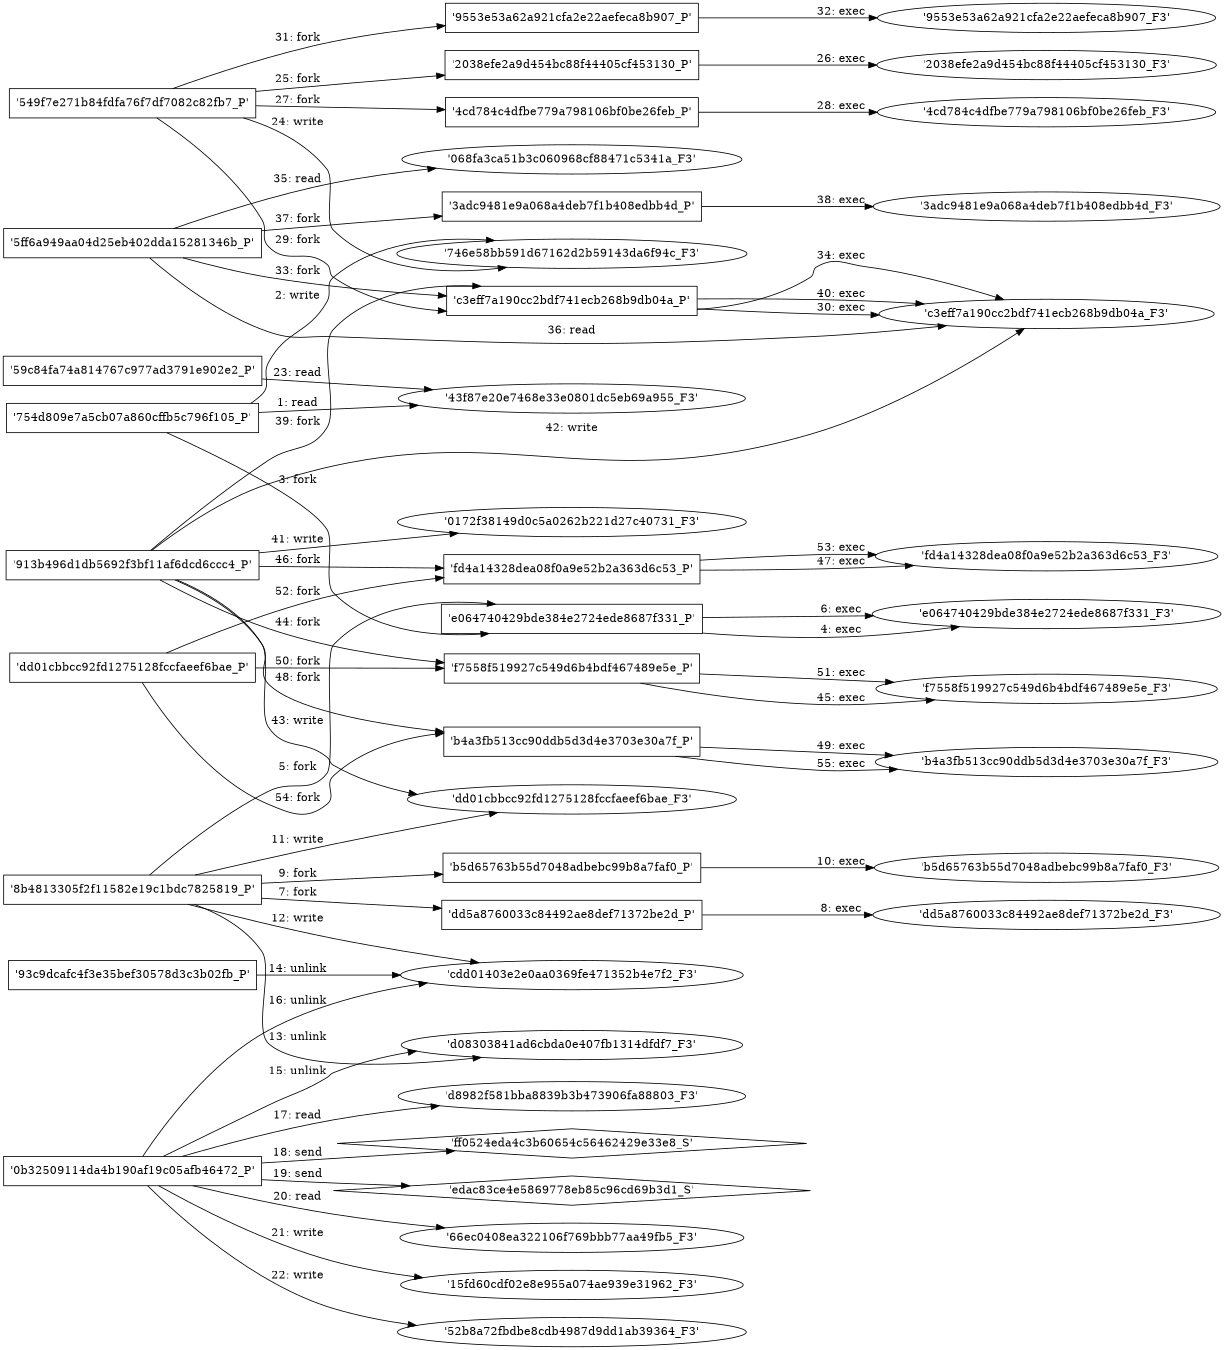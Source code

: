 digraph "D:\Learning\Paper\apt\基于CTI的攻击预警\Dataset\攻击图\ASGfromALLCTI\My Little FormBook.dot" {
rankdir="LR"
size="9"
fixedsize="false"
splines="true"
nodesep=0.3
ranksep=0
fontsize=10
overlap="scalexy"
engine= "neato"
	"'43f87e20e7468e33e0801dc5eb69a955_F3'" [node_type=file shape=ellipse]
	"'754d809e7a5cb07a860cffb5c796f105_P'" [node_type=Process shape=box]
	"'754d809e7a5cb07a860cffb5c796f105_P'" -> "'43f87e20e7468e33e0801dc5eb69a955_F3'" [label="1: read"]
	"'746e58bb591d67162d2b59143da6f94c_F3'" [node_type=file shape=ellipse]
	"'754d809e7a5cb07a860cffb5c796f105_P'" [node_type=Process shape=box]
	"'754d809e7a5cb07a860cffb5c796f105_P'" -> "'746e58bb591d67162d2b59143da6f94c_F3'" [label="2: write"]
	"'754d809e7a5cb07a860cffb5c796f105_P'" [node_type=Process shape=box]
	"'e064740429bde384e2724ede8687f331_P'" [node_type=Process shape=box]
	"'754d809e7a5cb07a860cffb5c796f105_P'" -> "'e064740429bde384e2724ede8687f331_P'" [label="3: fork"]
	"'e064740429bde384e2724ede8687f331_P'" [node_type=Process shape=box]
	"'e064740429bde384e2724ede8687f331_F3'" [node_type=File shape=ellipse]
	"'e064740429bde384e2724ede8687f331_P'" -> "'e064740429bde384e2724ede8687f331_F3'" [label="4: exec"]
	"'8b4813305f2f11582e19c1bdc7825819_P'" [node_type=Process shape=box]
	"'e064740429bde384e2724ede8687f331_P'" [node_type=Process shape=box]
	"'8b4813305f2f11582e19c1bdc7825819_P'" -> "'e064740429bde384e2724ede8687f331_P'" [label="5: fork"]
	"'e064740429bde384e2724ede8687f331_P'" [node_type=Process shape=box]
	"'e064740429bde384e2724ede8687f331_F3'" [node_type=File shape=ellipse]
	"'e064740429bde384e2724ede8687f331_P'" -> "'e064740429bde384e2724ede8687f331_F3'" [label="6: exec"]
	"'8b4813305f2f11582e19c1bdc7825819_P'" [node_type=Process shape=box]
	"'dd5a8760033c84492ae8def71372be2d_P'" [node_type=Process shape=box]
	"'8b4813305f2f11582e19c1bdc7825819_P'" -> "'dd5a8760033c84492ae8def71372be2d_P'" [label="7: fork"]
	"'dd5a8760033c84492ae8def71372be2d_P'" [node_type=Process shape=box]
	"'dd5a8760033c84492ae8def71372be2d_F3'" [node_type=File shape=ellipse]
	"'dd5a8760033c84492ae8def71372be2d_P'" -> "'dd5a8760033c84492ae8def71372be2d_F3'" [label="8: exec"]
	"'8b4813305f2f11582e19c1bdc7825819_P'" [node_type=Process shape=box]
	"'b5d65763b55d7048adbebc99b8a7faf0_P'" [node_type=Process shape=box]
	"'8b4813305f2f11582e19c1bdc7825819_P'" -> "'b5d65763b55d7048adbebc99b8a7faf0_P'" [label="9: fork"]
	"'b5d65763b55d7048adbebc99b8a7faf0_P'" [node_type=Process shape=box]
	"'b5d65763b55d7048adbebc99b8a7faf0_F3'" [node_type=File shape=ellipse]
	"'b5d65763b55d7048adbebc99b8a7faf0_P'" -> "'b5d65763b55d7048adbebc99b8a7faf0_F3'" [label="10: exec"]
	"'dd01cbbcc92fd1275128fccfaeef6bae_F3'" [node_type=file shape=ellipse]
	"'8b4813305f2f11582e19c1bdc7825819_P'" [node_type=Process shape=box]
	"'8b4813305f2f11582e19c1bdc7825819_P'" -> "'dd01cbbcc92fd1275128fccfaeef6bae_F3'" [label="11: write"]
	"'cdd01403e2e0aa0369fe471352b4e7f2_F3'" [node_type=file shape=ellipse]
	"'8b4813305f2f11582e19c1bdc7825819_P'" [node_type=Process shape=box]
	"'8b4813305f2f11582e19c1bdc7825819_P'" -> "'cdd01403e2e0aa0369fe471352b4e7f2_F3'" [label="12: write"]
	"'d08303841ad6cbda0e407fb1314dfdf7_F3'" [node_type=file shape=ellipse]
	"'8b4813305f2f11582e19c1bdc7825819_P'" [node_type=Process shape=box]
	"'8b4813305f2f11582e19c1bdc7825819_P'" -> "'d08303841ad6cbda0e407fb1314dfdf7_F3'" [label="13: unlink"]
	"'cdd01403e2e0aa0369fe471352b4e7f2_F3'" [node_type=file shape=ellipse]
	"'93c9dcafc4f3e35bef30578d3c3b02fb_P'" [node_type=Process shape=box]
	"'93c9dcafc4f3e35bef30578d3c3b02fb_P'" -> "'cdd01403e2e0aa0369fe471352b4e7f2_F3'" [label="14: unlink"]
	"'d08303841ad6cbda0e407fb1314dfdf7_F3'" [node_type=file shape=ellipse]
	"'0b32509114da4b190af19c05afb46472_P'" [node_type=Process shape=box]
	"'0b32509114da4b190af19c05afb46472_P'" -> "'d08303841ad6cbda0e407fb1314dfdf7_F3'" [label="15: unlink"]
	"'cdd01403e2e0aa0369fe471352b4e7f2_F3'" [node_type=file shape=ellipse]
	"'0b32509114da4b190af19c05afb46472_P'" [node_type=Process shape=box]
	"'0b32509114da4b190af19c05afb46472_P'" -> "'cdd01403e2e0aa0369fe471352b4e7f2_F3'" [label="16: unlink"]
	"'d8982f581bba8839b3b473906fa88803_F3'" [node_type=file shape=ellipse]
	"'0b32509114da4b190af19c05afb46472_P'" [node_type=Process shape=box]
	"'0b32509114da4b190af19c05afb46472_P'" -> "'d8982f581bba8839b3b473906fa88803_F3'" [label="17: read"]
	"'ff0524eda4c3b60654c56462429e33e8_S'" [node_type=Socket shape=diamond]
	"'0b32509114da4b190af19c05afb46472_P'" [node_type=Process shape=box]
	"'0b32509114da4b190af19c05afb46472_P'" -> "'ff0524eda4c3b60654c56462429e33e8_S'" [label="18: send"]
	"'edac83ce4e5869778eb85c96cd69b3d1_S'" [node_type=Socket shape=diamond]
	"'0b32509114da4b190af19c05afb46472_P'" [node_type=Process shape=box]
	"'0b32509114da4b190af19c05afb46472_P'" -> "'edac83ce4e5869778eb85c96cd69b3d1_S'" [label="19: send"]
	"'66ec0408ea322106f769bbb77aa49fb5_F3'" [node_type=file shape=ellipse]
	"'0b32509114da4b190af19c05afb46472_P'" [node_type=Process shape=box]
	"'0b32509114da4b190af19c05afb46472_P'" -> "'66ec0408ea322106f769bbb77aa49fb5_F3'" [label="20: read"]
	"'15fd60cdf02e8e955a074ae939e31962_F3'" [node_type=file shape=ellipse]
	"'0b32509114da4b190af19c05afb46472_P'" [node_type=Process shape=box]
	"'0b32509114da4b190af19c05afb46472_P'" -> "'15fd60cdf02e8e955a074ae939e31962_F3'" [label="21: write"]
	"'52b8a72fbdbe8cdb4987d9dd1ab39364_F3'" [node_type=file shape=ellipse]
	"'0b32509114da4b190af19c05afb46472_P'" [node_type=Process shape=box]
	"'0b32509114da4b190af19c05afb46472_P'" -> "'52b8a72fbdbe8cdb4987d9dd1ab39364_F3'" [label="22: write"]
	"'43f87e20e7468e33e0801dc5eb69a955_F3'" [node_type=file shape=ellipse]
	"'59c84fa74a814767c977ad3791e902e2_P'" [node_type=Process shape=box]
	"'59c84fa74a814767c977ad3791e902e2_P'" -> "'43f87e20e7468e33e0801dc5eb69a955_F3'" [label="23: read"]
	"'746e58bb591d67162d2b59143da6f94c_F3'" [node_type=file shape=ellipse]
	"'549f7e271b84fdfa76f7df7082c82fb7_P'" [node_type=Process shape=box]
	"'549f7e271b84fdfa76f7df7082c82fb7_P'" -> "'746e58bb591d67162d2b59143da6f94c_F3'" [label="24: write"]
	"'549f7e271b84fdfa76f7df7082c82fb7_P'" [node_type=Process shape=box]
	"'2038efe2a9d454bc88f44405cf453130_P'" [node_type=Process shape=box]
	"'549f7e271b84fdfa76f7df7082c82fb7_P'" -> "'2038efe2a9d454bc88f44405cf453130_P'" [label="25: fork"]
	"'2038efe2a9d454bc88f44405cf453130_P'" [node_type=Process shape=box]
	"'2038efe2a9d454bc88f44405cf453130_F3'" [node_type=File shape=ellipse]
	"'2038efe2a9d454bc88f44405cf453130_P'" -> "'2038efe2a9d454bc88f44405cf453130_F3'" [label="26: exec"]
	"'549f7e271b84fdfa76f7df7082c82fb7_P'" [node_type=Process shape=box]
	"'4cd784c4dfbe779a798106bf0be26feb_P'" [node_type=Process shape=box]
	"'549f7e271b84fdfa76f7df7082c82fb7_P'" -> "'4cd784c4dfbe779a798106bf0be26feb_P'" [label="27: fork"]
	"'4cd784c4dfbe779a798106bf0be26feb_P'" [node_type=Process shape=box]
	"'4cd784c4dfbe779a798106bf0be26feb_F3'" [node_type=File shape=ellipse]
	"'4cd784c4dfbe779a798106bf0be26feb_P'" -> "'4cd784c4dfbe779a798106bf0be26feb_F3'" [label="28: exec"]
	"'549f7e271b84fdfa76f7df7082c82fb7_P'" [node_type=Process shape=box]
	"'c3eff7a190cc2bdf741ecb268b9db04a_P'" [node_type=Process shape=box]
	"'549f7e271b84fdfa76f7df7082c82fb7_P'" -> "'c3eff7a190cc2bdf741ecb268b9db04a_P'" [label="29: fork"]
	"'c3eff7a190cc2bdf741ecb268b9db04a_P'" [node_type=Process shape=box]
	"'c3eff7a190cc2bdf741ecb268b9db04a_F3'" [node_type=File shape=ellipse]
	"'c3eff7a190cc2bdf741ecb268b9db04a_P'" -> "'c3eff7a190cc2bdf741ecb268b9db04a_F3'" [label="30: exec"]
	"'549f7e271b84fdfa76f7df7082c82fb7_P'" [node_type=Process shape=box]
	"'9553e53a62a921cfa2e22aefeca8b907_P'" [node_type=Process shape=box]
	"'549f7e271b84fdfa76f7df7082c82fb7_P'" -> "'9553e53a62a921cfa2e22aefeca8b907_P'" [label="31: fork"]
	"'9553e53a62a921cfa2e22aefeca8b907_P'" [node_type=Process shape=box]
	"'9553e53a62a921cfa2e22aefeca8b907_F3'" [node_type=File shape=ellipse]
	"'9553e53a62a921cfa2e22aefeca8b907_P'" -> "'9553e53a62a921cfa2e22aefeca8b907_F3'" [label="32: exec"]
	"'5ff6a949aa04d25eb402dda15281346b_P'" [node_type=Process shape=box]
	"'c3eff7a190cc2bdf741ecb268b9db04a_P'" [node_type=Process shape=box]
	"'5ff6a949aa04d25eb402dda15281346b_P'" -> "'c3eff7a190cc2bdf741ecb268b9db04a_P'" [label="33: fork"]
	"'c3eff7a190cc2bdf741ecb268b9db04a_P'" [node_type=Process shape=box]
	"'c3eff7a190cc2bdf741ecb268b9db04a_F3'" [node_type=File shape=ellipse]
	"'c3eff7a190cc2bdf741ecb268b9db04a_P'" -> "'c3eff7a190cc2bdf741ecb268b9db04a_F3'" [label="34: exec"]
	"'068fa3ca51b3c060968cf88471c5341a_F3'" [node_type=file shape=ellipse]
	"'5ff6a949aa04d25eb402dda15281346b_P'" [node_type=Process shape=box]
	"'5ff6a949aa04d25eb402dda15281346b_P'" -> "'068fa3ca51b3c060968cf88471c5341a_F3'" [label="35: read"]
	"'c3eff7a190cc2bdf741ecb268b9db04a_F3'" [node_type=file shape=ellipse]
	"'5ff6a949aa04d25eb402dda15281346b_P'" [node_type=Process shape=box]
	"'5ff6a949aa04d25eb402dda15281346b_P'" -> "'c3eff7a190cc2bdf741ecb268b9db04a_F3'" [label="36: read"]
	"'5ff6a949aa04d25eb402dda15281346b_P'" [node_type=Process shape=box]
	"'3adc9481e9a068a4deb7f1b408edbb4d_P'" [node_type=Process shape=box]
	"'5ff6a949aa04d25eb402dda15281346b_P'" -> "'3adc9481e9a068a4deb7f1b408edbb4d_P'" [label="37: fork"]
	"'3adc9481e9a068a4deb7f1b408edbb4d_P'" [node_type=Process shape=box]
	"'3adc9481e9a068a4deb7f1b408edbb4d_F3'" [node_type=File shape=ellipse]
	"'3adc9481e9a068a4deb7f1b408edbb4d_P'" -> "'3adc9481e9a068a4deb7f1b408edbb4d_F3'" [label="38: exec"]
	"'913b496d1db5692f3bf11af6dcd6ccc4_P'" [node_type=Process shape=box]
	"'c3eff7a190cc2bdf741ecb268b9db04a_P'" [node_type=Process shape=box]
	"'913b496d1db5692f3bf11af6dcd6ccc4_P'" -> "'c3eff7a190cc2bdf741ecb268b9db04a_P'" [label="39: fork"]
	"'c3eff7a190cc2bdf741ecb268b9db04a_P'" [node_type=Process shape=box]
	"'c3eff7a190cc2bdf741ecb268b9db04a_F3'" [node_type=File shape=ellipse]
	"'c3eff7a190cc2bdf741ecb268b9db04a_P'" -> "'c3eff7a190cc2bdf741ecb268b9db04a_F3'" [label="40: exec"]
	"'0172f38149d0c5a0262b221d27c40731_F3'" [node_type=file shape=ellipse]
	"'913b496d1db5692f3bf11af6dcd6ccc4_P'" [node_type=Process shape=box]
	"'913b496d1db5692f3bf11af6dcd6ccc4_P'" -> "'0172f38149d0c5a0262b221d27c40731_F3'" [label="41: write"]
	"'c3eff7a190cc2bdf741ecb268b9db04a_F3'" [node_type=file shape=ellipse]
	"'913b496d1db5692f3bf11af6dcd6ccc4_P'" [node_type=Process shape=box]
	"'913b496d1db5692f3bf11af6dcd6ccc4_P'" -> "'c3eff7a190cc2bdf741ecb268b9db04a_F3'" [label="42: write"]
	"'dd01cbbcc92fd1275128fccfaeef6bae_F3'" [node_type=file shape=ellipse]
	"'913b496d1db5692f3bf11af6dcd6ccc4_P'" [node_type=Process shape=box]
	"'913b496d1db5692f3bf11af6dcd6ccc4_P'" -> "'dd01cbbcc92fd1275128fccfaeef6bae_F3'" [label="43: write"]
	"'913b496d1db5692f3bf11af6dcd6ccc4_P'" [node_type=Process shape=box]
	"'f7558f519927c549d6b4bdf467489e5e_P'" [node_type=Process shape=box]
	"'913b496d1db5692f3bf11af6dcd6ccc4_P'" -> "'f7558f519927c549d6b4bdf467489e5e_P'" [label="44: fork"]
	"'f7558f519927c549d6b4bdf467489e5e_P'" [node_type=Process shape=box]
	"'f7558f519927c549d6b4bdf467489e5e_F3'" [node_type=File shape=ellipse]
	"'f7558f519927c549d6b4bdf467489e5e_P'" -> "'f7558f519927c549d6b4bdf467489e5e_F3'" [label="45: exec"]
	"'913b496d1db5692f3bf11af6dcd6ccc4_P'" [node_type=Process shape=box]
	"'fd4a14328dea08f0a9e52b2a363d6c53_P'" [node_type=Process shape=box]
	"'913b496d1db5692f3bf11af6dcd6ccc4_P'" -> "'fd4a14328dea08f0a9e52b2a363d6c53_P'" [label="46: fork"]
	"'fd4a14328dea08f0a9e52b2a363d6c53_P'" [node_type=Process shape=box]
	"'fd4a14328dea08f0a9e52b2a363d6c53_F3'" [node_type=File shape=ellipse]
	"'fd4a14328dea08f0a9e52b2a363d6c53_P'" -> "'fd4a14328dea08f0a9e52b2a363d6c53_F3'" [label="47: exec"]
	"'913b496d1db5692f3bf11af6dcd6ccc4_P'" [node_type=Process shape=box]
	"'b4a3fb513cc90ddb5d3d4e3703e30a7f_P'" [node_type=Process shape=box]
	"'913b496d1db5692f3bf11af6dcd6ccc4_P'" -> "'b4a3fb513cc90ddb5d3d4e3703e30a7f_P'" [label="48: fork"]
	"'b4a3fb513cc90ddb5d3d4e3703e30a7f_P'" [node_type=Process shape=box]
	"'b4a3fb513cc90ddb5d3d4e3703e30a7f_F3'" [node_type=File shape=ellipse]
	"'b4a3fb513cc90ddb5d3d4e3703e30a7f_P'" -> "'b4a3fb513cc90ddb5d3d4e3703e30a7f_F3'" [label="49: exec"]
	"'dd01cbbcc92fd1275128fccfaeef6bae_P'" [node_type=Process shape=box]
	"'f7558f519927c549d6b4bdf467489e5e_P'" [node_type=Process shape=box]
	"'dd01cbbcc92fd1275128fccfaeef6bae_P'" -> "'f7558f519927c549d6b4bdf467489e5e_P'" [label="50: fork"]
	"'f7558f519927c549d6b4bdf467489e5e_P'" [node_type=Process shape=box]
	"'f7558f519927c549d6b4bdf467489e5e_F3'" [node_type=File shape=ellipse]
	"'f7558f519927c549d6b4bdf467489e5e_P'" -> "'f7558f519927c549d6b4bdf467489e5e_F3'" [label="51: exec"]
	"'dd01cbbcc92fd1275128fccfaeef6bae_P'" [node_type=Process shape=box]
	"'fd4a14328dea08f0a9e52b2a363d6c53_P'" [node_type=Process shape=box]
	"'dd01cbbcc92fd1275128fccfaeef6bae_P'" -> "'fd4a14328dea08f0a9e52b2a363d6c53_P'" [label="52: fork"]
	"'fd4a14328dea08f0a9e52b2a363d6c53_P'" [node_type=Process shape=box]
	"'fd4a14328dea08f0a9e52b2a363d6c53_F3'" [node_type=File shape=ellipse]
	"'fd4a14328dea08f0a9e52b2a363d6c53_P'" -> "'fd4a14328dea08f0a9e52b2a363d6c53_F3'" [label="53: exec"]
	"'dd01cbbcc92fd1275128fccfaeef6bae_P'" [node_type=Process shape=box]
	"'b4a3fb513cc90ddb5d3d4e3703e30a7f_P'" [node_type=Process shape=box]
	"'dd01cbbcc92fd1275128fccfaeef6bae_P'" -> "'b4a3fb513cc90ddb5d3d4e3703e30a7f_P'" [label="54: fork"]
	"'b4a3fb513cc90ddb5d3d4e3703e30a7f_P'" [node_type=Process shape=box]
	"'b4a3fb513cc90ddb5d3d4e3703e30a7f_F3'" [node_type=File shape=ellipse]
	"'b4a3fb513cc90ddb5d3d4e3703e30a7f_P'" -> "'b4a3fb513cc90ddb5d3d4e3703e30a7f_F3'" [label="55: exec"]
}
